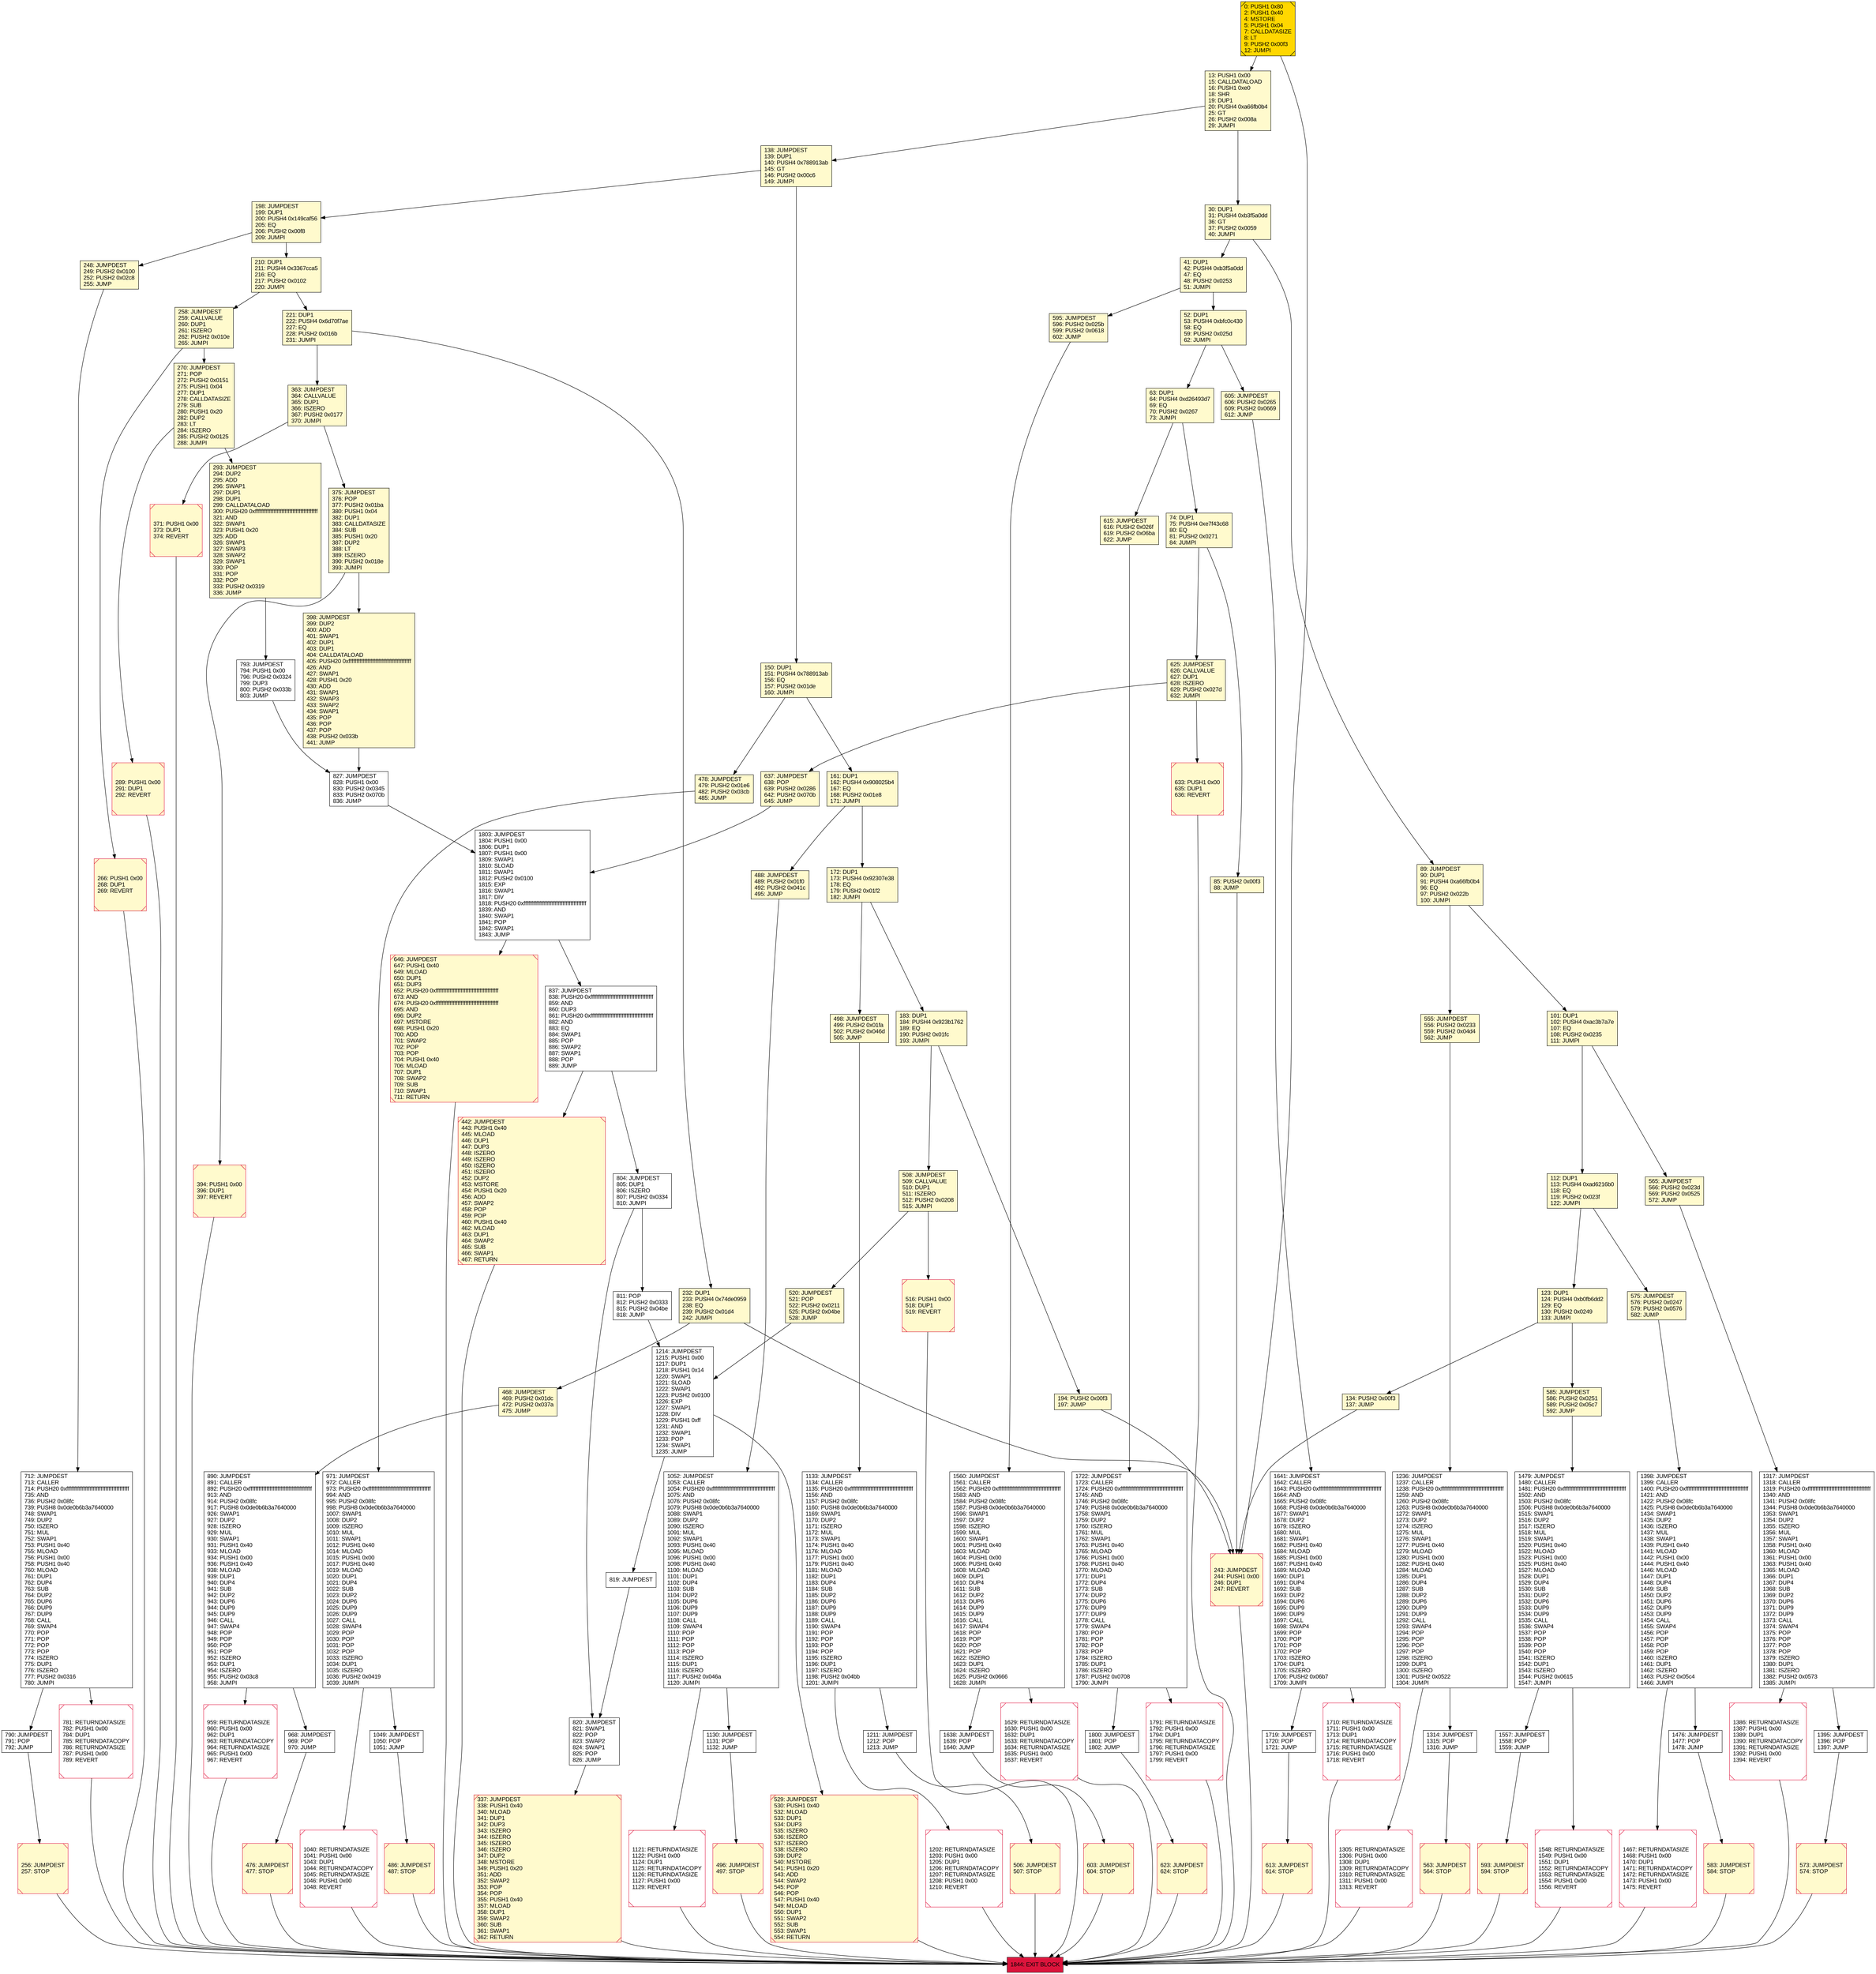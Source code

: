 digraph G {
bgcolor=transparent rankdir=UD;
node [shape=box style=filled color=black fillcolor=white fontname=arial fontcolor=black];
1305 [label="1305: RETURNDATASIZE\l1306: PUSH1 0x00\l1308: DUP1\l1309: RETURNDATACOPY\l1310: RETURNDATASIZE\l1311: PUSH1 0x00\l1313: REVERT\l" shape=Msquare color=crimson ];
712 [label="712: JUMPDEST\l713: CALLER\l714: PUSH20 0xffffffffffffffffffffffffffffffffffffffff\l735: AND\l736: PUSH2 0x08fc\l739: PUSH8 0x0de0b6b3a7640000\l748: SWAP1\l749: DUP2\l750: ISZERO\l751: MUL\l752: SWAP1\l753: PUSH1 0x40\l755: MLOAD\l756: PUSH1 0x00\l758: PUSH1 0x40\l760: MLOAD\l761: DUP1\l762: DUP4\l763: SUB\l764: DUP2\l765: DUP6\l766: DUP9\l767: DUP9\l768: CALL\l769: SWAP4\l770: POP\l771: POP\l772: POP\l773: POP\l774: ISZERO\l775: DUP1\l776: ISZERO\l777: PUSH2 0x0316\l780: JUMPI\l" ];
1314 [label="1314: JUMPDEST\l1315: POP\l1316: JUMP\l" ];
150 [label="150: DUP1\l151: PUSH4 0x788913ab\l156: EQ\l157: PUSH2 0x01de\l160: JUMPI\l" fillcolor=lemonchiffon ];
1040 [label="1040: RETURNDATASIZE\l1041: PUSH1 0x00\l1043: DUP1\l1044: RETURNDATACOPY\l1045: RETURNDATASIZE\l1046: PUSH1 0x00\l1048: REVERT\l" shape=Msquare color=crimson ];
1479 [label="1479: JUMPDEST\l1480: CALLER\l1481: PUSH20 0xffffffffffffffffffffffffffffffffffffffff\l1502: AND\l1503: PUSH2 0x08fc\l1506: PUSH8 0x0de0b6b3a7640000\l1515: SWAP1\l1516: DUP2\l1517: ISZERO\l1518: MUL\l1519: SWAP1\l1520: PUSH1 0x40\l1522: MLOAD\l1523: PUSH1 0x00\l1525: PUSH1 0x40\l1527: MLOAD\l1528: DUP1\l1529: DUP4\l1530: SUB\l1531: DUP2\l1532: DUP6\l1533: DUP9\l1534: DUP9\l1535: CALL\l1536: SWAP4\l1537: POP\l1538: POP\l1539: POP\l1540: POP\l1541: ISZERO\l1542: DUP1\l1543: ISZERO\l1544: PUSH2 0x0615\l1547: JUMPI\l" ];
781 [label="781: RETURNDATASIZE\l782: PUSH1 0x00\l784: DUP1\l785: RETURNDATACOPY\l786: RETURNDATASIZE\l787: PUSH1 0x00\l789: REVERT\l" shape=Msquare color=crimson ];
575 [label="575: JUMPDEST\l576: PUSH2 0x0247\l579: PUSH2 0x0576\l582: JUMP\l" fillcolor=lemonchiffon ];
1548 [label="1548: RETURNDATASIZE\l1549: PUSH1 0x00\l1551: DUP1\l1552: RETURNDATACOPY\l1553: RETURNDATASIZE\l1554: PUSH1 0x00\l1556: REVERT\l" shape=Msquare color=crimson ];
270 [label="270: JUMPDEST\l271: POP\l272: PUSH2 0x0151\l275: PUSH1 0x04\l277: DUP1\l278: CALLDATASIZE\l279: SUB\l280: PUSH1 0x20\l282: DUP2\l283: LT\l284: ISZERO\l285: PUSH2 0x0125\l288: JUMPI\l" fillcolor=lemonchiffon ];
394 [label="394: PUSH1 0x00\l396: DUP1\l397: REVERT\l" fillcolor=lemonchiffon shape=Msquare color=crimson ];
529 [label="529: JUMPDEST\l530: PUSH1 0x40\l532: MLOAD\l533: DUP1\l534: DUP3\l535: ISZERO\l536: ISZERO\l537: ISZERO\l538: ISZERO\l539: DUP2\l540: MSTORE\l541: PUSH1 0x20\l543: ADD\l544: SWAP2\l545: POP\l546: POP\l547: PUSH1 0x40\l549: MLOAD\l550: DUP1\l551: SWAP2\l552: SUB\l553: SWAP1\l554: RETURN\l" fillcolor=lemonchiffon shape=Msquare color=crimson ];
811 [label="811: POP\l812: PUSH2 0x0333\l815: PUSH2 0x04be\l818: JUMP\l" ];
1052 [label="1052: JUMPDEST\l1053: CALLER\l1054: PUSH20 0xffffffffffffffffffffffffffffffffffffffff\l1075: AND\l1076: PUSH2 0x08fc\l1079: PUSH8 0x0de0b6b3a7640000\l1088: SWAP1\l1089: DUP2\l1090: ISZERO\l1091: MUL\l1092: SWAP1\l1093: PUSH1 0x40\l1095: MLOAD\l1096: PUSH1 0x00\l1098: PUSH1 0x40\l1100: MLOAD\l1101: DUP1\l1102: DUP4\l1103: SUB\l1104: DUP2\l1105: DUP6\l1106: DUP9\l1107: DUP9\l1108: CALL\l1109: SWAP4\l1110: POP\l1111: POP\l1112: POP\l1113: POP\l1114: ISZERO\l1115: DUP1\l1116: ISZERO\l1117: PUSH2 0x046a\l1120: JUMPI\l" ];
1800 [label="1800: JUMPDEST\l1801: POP\l1802: JUMP\l" ];
790 [label="790: JUMPDEST\l791: POP\l792: JUMP\l" ];
1557 [label="1557: JUMPDEST\l1558: POP\l1559: JUMP\l" ];
89 [label="89: JUMPDEST\l90: DUP1\l91: PUSH4 0xa66fb0b4\l96: EQ\l97: PUSH2 0x022b\l100: JUMPI\l" fillcolor=lemonchiffon ];
1844 [label="1844: EXIT BLOCK\l" fillcolor=crimson ];
1049 [label="1049: JUMPDEST\l1050: POP\l1051: JUMP\l" ];
1638 [label="1638: JUMPDEST\l1639: POP\l1640: JUMP\l" ];
1629 [label="1629: RETURNDATASIZE\l1630: PUSH1 0x00\l1632: DUP1\l1633: RETURNDATACOPY\l1634: RETURNDATASIZE\l1635: PUSH1 0x00\l1637: REVERT\l" shape=Msquare color=crimson ];
13 [label="13: PUSH1 0x00\l15: CALLDATALOAD\l16: PUSH1 0xe0\l18: SHR\l19: DUP1\l20: PUSH4 0xa66fb0b4\l25: GT\l26: PUSH2 0x008a\l29: JUMPI\l" fillcolor=lemonchiffon ];
793 [label="793: JUMPDEST\l794: PUSH1 0x00\l796: PUSH2 0x0324\l799: DUP3\l800: PUSH2 0x033b\l803: JUMP\l" ];
476 [label="476: JUMPDEST\l477: STOP\l" fillcolor=lemonchiffon shape=Msquare color=crimson ];
30 [label="30: DUP1\l31: PUSH4 0xb3f5a0dd\l36: GT\l37: PUSH2 0x0059\l40: JUMPI\l" fillcolor=lemonchiffon ];
74 [label="74: DUP1\l75: PUSH4 0xe7f43c68\l80: EQ\l81: PUSH2 0x0271\l84: JUMPI\l" fillcolor=lemonchiffon ];
1130 [label="1130: JUMPDEST\l1131: POP\l1132: JUMP\l" ];
1236 [label="1236: JUMPDEST\l1237: CALLER\l1238: PUSH20 0xffffffffffffffffffffffffffffffffffffffff\l1259: AND\l1260: PUSH2 0x08fc\l1263: PUSH8 0x0de0b6b3a7640000\l1272: SWAP1\l1273: DUP2\l1274: ISZERO\l1275: MUL\l1276: SWAP1\l1277: PUSH1 0x40\l1279: MLOAD\l1280: PUSH1 0x00\l1282: PUSH1 0x40\l1284: MLOAD\l1285: DUP1\l1286: DUP4\l1287: SUB\l1288: DUP2\l1289: DUP6\l1290: DUP9\l1291: DUP9\l1292: CALL\l1293: SWAP4\l1294: POP\l1295: POP\l1296: POP\l1297: POP\l1298: ISZERO\l1299: DUP1\l1300: ISZERO\l1301: PUSH2 0x0522\l1304: JUMPI\l" ];
1395 [label="1395: JUMPDEST\l1396: POP\l1397: JUMP\l" ];
615 [label="615: JUMPDEST\l616: PUSH2 0x026f\l619: PUSH2 0x06ba\l622: JUMP\l" fillcolor=lemonchiffon ];
1398 [label="1398: JUMPDEST\l1399: CALLER\l1400: PUSH20 0xffffffffffffffffffffffffffffffffffffffff\l1421: AND\l1422: PUSH2 0x08fc\l1425: PUSH8 0x0de0b6b3a7640000\l1434: SWAP1\l1435: DUP2\l1436: ISZERO\l1437: MUL\l1438: SWAP1\l1439: PUSH1 0x40\l1441: MLOAD\l1442: PUSH1 0x00\l1444: PUSH1 0x40\l1446: MLOAD\l1447: DUP1\l1448: DUP4\l1449: SUB\l1450: DUP2\l1451: DUP6\l1452: DUP9\l1453: DUP9\l1454: CALL\l1455: SWAP4\l1456: POP\l1457: POP\l1458: POP\l1459: POP\l1460: ISZERO\l1461: DUP1\l1462: ISZERO\l1463: PUSH2 0x05c4\l1466: JUMPI\l" ];
1133 [label="1133: JUMPDEST\l1134: CALLER\l1135: PUSH20 0xffffffffffffffffffffffffffffffffffffffff\l1156: AND\l1157: PUSH2 0x08fc\l1160: PUSH8 0x0de0b6b3a7640000\l1169: SWAP1\l1170: DUP2\l1171: ISZERO\l1172: MUL\l1173: SWAP1\l1174: PUSH1 0x40\l1176: MLOAD\l1177: PUSH1 0x00\l1179: PUSH1 0x40\l1181: MLOAD\l1182: DUP1\l1183: DUP4\l1184: SUB\l1185: DUP2\l1186: DUP6\l1187: DUP9\l1188: DUP9\l1189: CALL\l1190: SWAP4\l1191: POP\l1192: POP\l1193: POP\l1194: POP\l1195: ISZERO\l1196: DUP1\l1197: ISZERO\l1198: PUSH2 0x04bb\l1201: JUMPI\l" ];
0 [label="0: PUSH1 0x80\l2: PUSH1 0x40\l4: MSTORE\l5: PUSH1 0x04\l7: CALLDATASIZE\l8: LT\l9: PUSH2 0x00f3\l12: JUMPI\l" fillcolor=lemonchiffon shape=Msquare fillcolor=gold ];
555 [label="555: JUMPDEST\l556: PUSH2 0x0233\l559: PUSH2 0x04d4\l562: JUMP\l" fillcolor=lemonchiffon ];
498 [label="498: JUMPDEST\l499: PUSH2 0x01fa\l502: PUSH2 0x046d\l505: JUMP\l" fillcolor=lemonchiffon ];
496 [label="496: JUMPDEST\l497: STOP\l" fillcolor=lemonchiffon shape=Msquare color=crimson ];
804 [label="804: JUMPDEST\l805: DUP1\l806: ISZERO\l807: PUSH2 0x0334\l810: JUMPI\l" ];
478 [label="478: JUMPDEST\l479: PUSH2 0x01e6\l482: PUSH2 0x03cb\l485: JUMP\l" fillcolor=lemonchiffon ];
112 [label="112: DUP1\l113: PUSH4 0xad6216b0\l118: EQ\l119: PUSH2 0x023f\l122: JUMPI\l" fillcolor=lemonchiffon ];
221 [label="221: DUP1\l222: PUSH4 0x6d70f7ae\l227: EQ\l228: PUSH2 0x016b\l231: JUMPI\l" fillcolor=lemonchiffon ];
337 [label="337: JUMPDEST\l338: PUSH1 0x40\l340: MLOAD\l341: DUP1\l342: DUP3\l343: ISZERO\l344: ISZERO\l345: ISZERO\l346: ISZERO\l347: DUP2\l348: MSTORE\l349: PUSH1 0x20\l351: ADD\l352: SWAP2\l353: POP\l354: POP\l355: PUSH1 0x40\l357: MLOAD\l358: DUP1\l359: SWAP2\l360: SUB\l361: SWAP1\l362: RETURN\l" fillcolor=lemonchiffon shape=Msquare color=crimson ];
506 [label="506: JUMPDEST\l507: STOP\l" fillcolor=lemonchiffon shape=Msquare color=crimson ];
1560 [label="1560: JUMPDEST\l1561: CALLER\l1562: PUSH20 0xffffffffffffffffffffffffffffffffffffffff\l1583: AND\l1584: PUSH2 0x08fc\l1587: PUSH8 0x0de0b6b3a7640000\l1596: SWAP1\l1597: DUP2\l1598: ISZERO\l1599: MUL\l1600: SWAP1\l1601: PUSH1 0x40\l1603: MLOAD\l1604: PUSH1 0x00\l1606: PUSH1 0x40\l1608: MLOAD\l1609: DUP1\l1610: DUP4\l1611: SUB\l1612: DUP2\l1613: DUP6\l1614: DUP9\l1615: DUP9\l1616: CALL\l1617: SWAP4\l1618: POP\l1619: POP\l1620: POP\l1621: POP\l1622: ISZERO\l1623: DUP1\l1624: ISZERO\l1625: PUSH2 0x0666\l1628: JUMPI\l" ];
85 [label="85: PUSH2 0x00f3\l88: JUMP\l" fillcolor=lemonchiffon ];
161 [label="161: DUP1\l162: PUSH4 0x908025b4\l167: EQ\l168: PUSH2 0x01e8\l171: JUMPI\l" fillcolor=lemonchiffon ];
1214 [label="1214: JUMPDEST\l1215: PUSH1 0x00\l1217: DUP1\l1218: PUSH1 0x14\l1220: SWAP1\l1221: SLOAD\l1222: SWAP1\l1223: PUSH2 0x0100\l1226: EXP\l1227: SWAP1\l1228: DIV\l1229: PUSH1 0xff\l1231: AND\l1232: SWAP1\l1233: POP\l1234: SWAP1\l1235: JUMP\l" ];
1386 [label="1386: RETURNDATASIZE\l1387: PUSH1 0x00\l1389: DUP1\l1390: RETURNDATACOPY\l1391: RETURNDATASIZE\l1392: PUSH1 0x00\l1394: REVERT\l" shape=Msquare color=crimson ];
486 [label="486: JUMPDEST\l487: STOP\l" fillcolor=lemonchiffon shape=Msquare color=crimson ];
52 [label="52: DUP1\l53: PUSH4 0xbfc0c430\l58: EQ\l59: PUSH2 0x025d\l62: JUMPI\l" fillcolor=lemonchiffon ];
1121 [label="1121: RETURNDATASIZE\l1122: PUSH1 0x00\l1124: DUP1\l1125: RETURNDATACOPY\l1126: RETURNDATASIZE\l1127: PUSH1 0x00\l1129: REVERT\l" shape=Msquare color=crimson ];
293 [label="293: JUMPDEST\l294: DUP2\l295: ADD\l296: SWAP1\l297: DUP1\l298: DUP1\l299: CALLDATALOAD\l300: PUSH20 0xffffffffffffffffffffffffffffffffffffffff\l321: AND\l322: SWAP1\l323: PUSH1 0x20\l325: ADD\l326: SWAP1\l327: SWAP3\l328: SWAP2\l329: SWAP1\l330: POP\l331: POP\l332: POP\l333: PUSH2 0x0319\l336: JUMP\l" fillcolor=lemonchiffon ];
289 [label="289: PUSH1 0x00\l291: DUP1\l292: REVERT\l" fillcolor=lemonchiffon shape=Msquare color=crimson ];
63 [label="63: DUP1\l64: PUSH4 0xd26493d7\l69: EQ\l70: PUSH2 0x0267\l73: JUMPI\l" fillcolor=lemonchiffon ];
183 [label="183: DUP1\l184: PUSH4 0x923b1762\l189: EQ\l190: PUSH2 0x01fc\l193: JUMPI\l" fillcolor=lemonchiffon ];
442 [label="442: JUMPDEST\l443: PUSH1 0x40\l445: MLOAD\l446: DUP1\l447: DUP3\l448: ISZERO\l449: ISZERO\l450: ISZERO\l451: ISZERO\l452: DUP2\l453: MSTORE\l454: PUSH1 0x20\l456: ADD\l457: SWAP2\l458: POP\l459: POP\l460: PUSH1 0x40\l462: MLOAD\l463: DUP1\l464: SWAP2\l465: SUB\l466: SWAP1\l467: RETURN\l" fillcolor=lemonchiffon shape=Msquare color=crimson ];
595 [label="595: JUMPDEST\l596: PUSH2 0x025b\l599: PUSH2 0x0618\l602: JUMP\l" fillcolor=lemonchiffon ];
508 [label="508: JUMPDEST\l509: CALLVALUE\l510: DUP1\l511: ISZERO\l512: PUSH2 0x0208\l515: JUMPI\l" fillcolor=lemonchiffon ];
1719 [label="1719: JUMPDEST\l1720: POP\l1721: JUMP\l" ];
1722 [label="1722: JUMPDEST\l1723: CALLER\l1724: PUSH20 0xffffffffffffffffffffffffffffffffffffffff\l1745: AND\l1746: PUSH2 0x08fc\l1749: PUSH8 0x0de0b6b3a7640000\l1758: SWAP1\l1759: DUP2\l1760: ISZERO\l1761: MUL\l1762: SWAP1\l1763: PUSH1 0x40\l1765: MLOAD\l1766: PUSH1 0x00\l1768: PUSH1 0x40\l1770: MLOAD\l1771: DUP1\l1772: DUP4\l1773: SUB\l1774: DUP2\l1775: DUP6\l1776: DUP9\l1777: DUP9\l1778: CALL\l1779: SWAP4\l1780: POP\l1781: POP\l1782: POP\l1783: POP\l1784: ISZERO\l1785: DUP1\l1786: ISZERO\l1787: PUSH2 0x0708\l1790: JUMPI\l" ];
837 [label="837: JUMPDEST\l838: PUSH20 0xffffffffffffffffffffffffffffffffffffffff\l859: AND\l860: DUP3\l861: PUSH20 0xffffffffffffffffffffffffffffffffffffffff\l882: AND\l883: EQ\l884: SWAP1\l885: POP\l886: SWAP2\l887: SWAP1\l888: POP\l889: JUMP\l" ];
256 [label="256: JUMPDEST\l257: STOP\l" fillcolor=lemonchiffon shape=Msquare color=crimson ];
232 [label="232: DUP1\l233: PUSH4 0x74de0959\l238: EQ\l239: PUSH2 0x01d4\l242: JUMPI\l" fillcolor=lemonchiffon ];
198 [label="198: JUMPDEST\l199: DUP1\l200: PUSH4 0x149caf56\l205: EQ\l206: PUSH2 0x00f8\l209: JUMPI\l" fillcolor=lemonchiffon ];
585 [label="585: JUMPDEST\l586: PUSH2 0x0251\l589: PUSH2 0x05c7\l592: JUMP\l" fillcolor=lemonchiffon ];
210 [label="210: DUP1\l211: PUSH4 0x3367cca5\l216: EQ\l217: PUSH2 0x0102\l220: JUMPI\l" fillcolor=lemonchiffon ];
1211 [label="1211: JUMPDEST\l1212: POP\l1213: JUMP\l" ];
1803 [label="1803: JUMPDEST\l1804: PUSH1 0x00\l1806: DUP1\l1807: PUSH1 0x00\l1809: SWAP1\l1810: SLOAD\l1811: SWAP1\l1812: PUSH2 0x0100\l1815: EXP\l1816: SWAP1\l1817: DIV\l1818: PUSH20 0xffffffffffffffffffffffffffffffffffffffff\l1839: AND\l1840: SWAP1\l1841: POP\l1842: SWAP1\l1843: JUMP\l" ];
820 [label="820: JUMPDEST\l821: SWAP1\l822: POP\l823: SWAP2\l824: SWAP1\l825: POP\l826: JUMP\l" ];
1467 [label="1467: RETURNDATASIZE\l1468: PUSH1 0x00\l1470: DUP1\l1471: RETURNDATACOPY\l1472: RETURNDATASIZE\l1473: PUSH1 0x00\l1475: REVERT\l" shape=Msquare color=crimson ];
134 [label="134: PUSH2 0x00f3\l137: JUMP\l" fillcolor=lemonchiffon ];
959 [label="959: RETURNDATASIZE\l960: PUSH1 0x00\l962: DUP1\l963: RETURNDATACOPY\l964: RETURNDATASIZE\l965: PUSH1 0x00\l967: REVERT\l" shape=Msquare color=crimson ];
516 [label="516: PUSH1 0x00\l518: DUP1\l519: REVERT\l" fillcolor=lemonchiffon shape=Msquare color=crimson ];
258 [label="258: JUMPDEST\l259: CALLVALUE\l260: DUP1\l261: ISZERO\l262: PUSH2 0x010e\l265: JUMPI\l" fillcolor=lemonchiffon ];
563 [label="563: JUMPDEST\l564: STOP\l" fillcolor=lemonchiffon shape=Msquare color=crimson ];
573 [label="573: JUMPDEST\l574: STOP\l" fillcolor=lemonchiffon shape=Msquare color=crimson ];
1202 [label="1202: RETURNDATASIZE\l1203: PUSH1 0x00\l1205: DUP1\l1206: RETURNDATACOPY\l1207: RETURNDATASIZE\l1208: PUSH1 0x00\l1210: REVERT\l" shape=Msquare color=crimson ];
565 [label="565: JUMPDEST\l566: PUSH2 0x023d\l569: PUSH2 0x0525\l572: JUMP\l" fillcolor=lemonchiffon ];
266 [label="266: PUSH1 0x00\l268: DUP1\l269: REVERT\l" fillcolor=lemonchiffon shape=Msquare color=crimson ];
138 [label="138: JUMPDEST\l139: DUP1\l140: PUSH4 0x788913ab\l145: GT\l146: PUSH2 0x00c6\l149: JUMPI\l" fillcolor=lemonchiffon ];
890 [label="890: JUMPDEST\l891: CALLER\l892: PUSH20 0xffffffffffffffffffffffffffffffffffffffff\l913: AND\l914: PUSH2 0x08fc\l917: PUSH8 0x0de0b6b3a7640000\l926: SWAP1\l927: DUP2\l928: ISZERO\l929: MUL\l930: SWAP1\l931: PUSH1 0x40\l933: MLOAD\l934: PUSH1 0x00\l936: PUSH1 0x40\l938: MLOAD\l939: DUP1\l940: DUP4\l941: SUB\l942: DUP2\l943: DUP6\l944: DUP9\l945: DUP9\l946: CALL\l947: SWAP4\l948: POP\l949: POP\l950: POP\l951: POP\l952: ISZERO\l953: DUP1\l954: ISZERO\l955: PUSH2 0x03c8\l958: JUMPI\l" ];
520 [label="520: JUMPDEST\l521: POP\l522: PUSH2 0x0211\l525: PUSH2 0x04be\l528: JUMP\l" fillcolor=lemonchiffon ];
398 [label="398: JUMPDEST\l399: DUP2\l400: ADD\l401: SWAP1\l402: DUP1\l403: DUP1\l404: CALLDATALOAD\l405: PUSH20 0xffffffffffffffffffffffffffffffffffffffff\l426: AND\l427: SWAP1\l428: PUSH1 0x20\l430: ADD\l431: SWAP1\l432: SWAP3\l433: SWAP2\l434: SWAP1\l435: POP\l436: POP\l437: POP\l438: PUSH2 0x033b\l441: JUMP\l" fillcolor=lemonchiffon ];
1710 [label="1710: RETURNDATASIZE\l1711: PUSH1 0x00\l1713: DUP1\l1714: RETURNDATACOPY\l1715: RETURNDATASIZE\l1716: PUSH1 0x00\l1718: REVERT\l" shape=Msquare color=crimson ];
375 [label="375: JUMPDEST\l376: POP\l377: PUSH2 0x01ba\l380: PUSH1 0x04\l382: DUP1\l383: CALLDATASIZE\l384: SUB\l385: PUSH1 0x20\l387: DUP2\l388: LT\l389: ISZERO\l390: PUSH2 0x018e\l393: JUMPI\l" fillcolor=lemonchiffon ];
248 [label="248: JUMPDEST\l249: PUSH2 0x0100\l252: PUSH2 0x02c8\l255: JUMP\l" fillcolor=lemonchiffon ];
488 [label="488: JUMPDEST\l489: PUSH2 0x01f0\l492: PUSH2 0x041c\l495: JUMP\l" fillcolor=lemonchiffon ];
593 [label="593: JUMPDEST\l594: STOP\l" fillcolor=lemonchiffon shape=Msquare color=crimson ];
637 [label="637: JUMPDEST\l638: POP\l639: PUSH2 0x0286\l642: PUSH2 0x070b\l645: JUMP\l" fillcolor=lemonchiffon ];
101 [label="101: DUP1\l102: PUSH4 0xac3b7a7e\l107: EQ\l108: PUSH2 0x0235\l111: JUMPI\l" fillcolor=lemonchiffon ];
468 [label="468: JUMPDEST\l469: PUSH2 0x01dc\l472: PUSH2 0x037a\l475: JUMP\l" fillcolor=lemonchiffon ];
625 [label="625: JUMPDEST\l626: CALLVALUE\l627: DUP1\l628: ISZERO\l629: PUSH2 0x027d\l632: JUMPI\l" fillcolor=lemonchiffon ];
605 [label="605: JUMPDEST\l606: PUSH2 0x0265\l609: PUSH2 0x0669\l612: JUMP\l" fillcolor=lemonchiffon ];
603 [label="603: JUMPDEST\l604: STOP\l" fillcolor=lemonchiffon shape=Msquare color=crimson ];
371 [label="371: PUSH1 0x00\l373: DUP1\l374: REVERT\l" fillcolor=lemonchiffon shape=Msquare color=crimson ];
583 [label="583: JUMPDEST\l584: STOP\l" fillcolor=lemonchiffon shape=Msquare color=crimson ];
646 [label="646: JUMPDEST\l647: PUSH1 0x40\l649: MLOAD\l650: DUP1\l651: DUP3\l652: PUSH20 0xffffffffffffffffffffffffffffffffffffffff\l673: AND\l674: PUSH20 0xffffffffffffffffffffffffffffffffffffffff\l695: AND\l696: DUP2\l697: MSTORE\l698: PUSH1 0x20\l700: ADD\l701: SWAP2\l702: POP\l703: POP\l704: PUSH1 0x40\l706: MLOAD\l707: DUP1\l708: SWAP2\l709: SUB\l710: SWAP1\l711: RETURN\l" fillcolor=lemonchiffon shape=Msquare color=crimson ];
41 [label="41: DUP1\l42: PUSH4 0xb3f5a0dd\l47: EQ\l48: PUSH2 0x0253\l51: JUMPI\l" fillcolor=lemonchiffon ];
123 [label="123: DUP1\l124: PUSH4 0xb0fb6dd2\l129: EQ\l130: PUSH2 0x0249\l133: JUMPI\l" fillcolor=lemonchiffon ];
363 [label="363: JUMPDEST\l364: CALLVALUE\l365: DUP1\l366: ISZERO\l367: PUSH2 0x0177\l370: JUMPI\l" fillcolor=lemonchiffon ];
633 [label="633: PUSH1 0x00\l635: DUP1\l636: REVERT\l" fillcolor=lemonchiffon shape=Msquare color=crimson ];
1317 [label="1317: JUMPDEST\l1318: CALLER\l1319: PUSH20 0xffffffffffffffffffffffffffffffffffffffff\l1340: AND\l1341: PUSH2 0x08fc\l1344: PUSH8 0x0de0b6b3a7640000\l1353: SWAP1\l1354: DUP2\l1355: ISZERO\l1356: MUL\l1357: SWAP1\l1358: PUSH1 0x40\l1360: MLOAD\l1361: PUSH1 0x00\l1363: PUSH1 0x40\l1365: MLOAD\l1366: DUP1\l1367: DUP4\l1368: SUB\l1369: DUP2\l1370: DUP6\l1371: DUP9\l1372: DUP9\l1373: CALL\l1374: SWAP4\l1375: POP\l1376: POP\l1377: POP\l1378: POP\l1379: ISZERO\l1380: DUP1\l1381: ISZERO\l1382: PUSH2 0x0573\l1385: JUMPI\l" ];
827 [label="827: JUMPDEST\l828: PUSH1 0x00\l830: PUSH2 0x0345\l833: PUSH2 0x070b\l836: JUMP\l" ];
1476 [label="1476: JUMPDEST\l1477: POP\l1478: JUMP\l" ];
1791 [label="1791: RETURNDATASIZE\l1792: PUSH1 0x00\l1794: DUP1\l1795: RETURNDATACOPY\l1796: RETURNDATASIZE\l1797: PUSH1 0x00\l1799: REVERT\l" shape=Msquare color=crimson ];
194 [label="194: PUSH2 0x00f3\l197: JUMP\l" fillcolor=lemonchiffon ];
968 [label="968: JUMPDEST\l969: POP\l970: JUMP\l" ];
613 [label="613: JUMPDEST\l614: STOP\l" fillcolor=lemonchiffon shape=Msquare color=crimson ];
172 [label="172: DUP1\l173: PUSH4 0x92307e38\l178: EQ\l179: PUSH2 0x01f2\l182: JUMPI\l" fillcolor=lemonchiffon ];
971 [label="971: JUMPDEST\l972: CALLER\l973: PUSH20 0xffffffffffffffffffffffffffffffffffffffff\l994: AND\l995: PUSH2 0x08fc\l998: PUSH8 0x0de0b6b3a7640000\l1007: SWAP1\l1008: DUP2\l1009: ISZERO\l1010: MUL\l1011: SWAP1\l1012: PUSH1 0x40\l1014: MLOAD\l1015: PUSH1 0x00\l1017: PUSH1 0x40\l1019: MLOAD\l1020: DUP1\l1021: DUP4\l1022: SUB\l1023: DUP2\l1024: DUP6\l1025: DUP9\l1026: DUP9\l1027: CALL\l1028: SWAP4\l1029: POP\l1030: POP\l1031: POP\l1032: POP\l1033: ISZERO\l1034: DUP1\l1035: ISZERO\l1036: PUSH2 0x0419\l1039: JUMPI\l" ];
243 [label="243: JUMPDEST\l244: PUSH1 0x00\l246: DUP1\l247: REVERT\l" fillcolor=lemonchiffon shape=Msquare color=crimson ];
1641 [label="1641: JUMPDEST\l1642: CALLER\l1643: PUSH20 0xffffffffffffffffffffffffffffffffffffffff\l1664: AND\l1665: PUSH2 0x08fc\l1668: PUSH8 0x0de0b6b3a7640000\l1677: SWAP1\l1678: DUP2\l1679: ISZERO\l1680: MUL\l1681: SWAP1\l1682: PUSH1 0x40\l1684: MLOAD\l1685: PUSH1 0x00\l1687: PUSH1 0x40\l1689: MLOAD\l1690: DUP1\l1691: DUP4\l1692: SUB\l1693: DUP2\l1694: DUP6\l1695: DUP9\l1696: DUP9\l1697: CALL\l1698: SWAP4\l1699: POP\l1700: POP\l1701: POP\l1702: POP\l1703: ISZERO\l1704: DUP1\l1705: ISZERO\l1706: PUSH2 0x06b7\l1709: JUMPI\l" ];
623 [label="623: JUMPDEST\l624: STOP\l" fillcolor=lemonchiffon shape=Msquare color=crimson ];
819 [label="819: JUMPDEST\l" ];
198 -> 210;
498 -> 1133;
1479 -> 1548;
183 -> 508;
363 -> 371;
375 -> 398;
625 -> 637;
258 -> 266;
13 -> 30;
1803 -> 837;
194 -> 243;
712 -> 781;
890 -> 959;
625 -> 633;
837 -> 442;
529 -> 1844;
394 -> 1844;
1479 -> 1557;
781 -> 1844;
1548 -> 1844;
0 -> 13;
1130 -> 496;
1560 -> 1629;
508 -> 516;
1560 -> 1638;
1476 -> 583;
555 -> 1236;
712 -> 790;
138 -> 198;
1305 -> 1844;
293 -> 793;
605 -> 1641;
210 -> 258;
74 -> 85;
508 -> 520;
1040 -> 1844;
123 -> 585;
1641 -> 1710;
1386 -> 1844;
486 -> 1844;
575 -> 1398;
804 -> 811;
1803 -> 646;
1049 -> 486;
1121 -> 1844;
496 -> 1844;
1236 -> 1305;
1052 -> 1121;
89 -> 555;
134 -> 243;
398 -> 827;
1236 -> 1314;
198 -> 248;
337 -> 1844;
506 -> 1844;
637 -> 1803;
811 -> 1214;
1214 -> 529;
41 -> 595;
232 -> 468;
270 -> 293;
890 -> 968;
819 -> 820;
1719 -> 613;
232 -> 243;
1052 -> 1130;
183 -> 194;
363 -> 375;
1641 -> 1719;
101 -> 565;
150 -> 478;
1629 -> 1844;
565 -> 1317;
1722 -> 1791;
172 -> 183;
468 -> 890;
150 -> 161;
123 -> 134;
476 -> 1844;
30 -> 89;
112 -> 575;
827 -> 1803;
1710 -> 1844;
74 -> 625;
161 -> 172;
85 -> 243;
258 -> 270;
585 -> 1479;
1317 -> 1395;
1638 -> 603;
1214 -> 819;
478 -> 971;
959 -> 1844;
172 -> 498;
516 -> 1844;
563 -> 1844;
1467 -> 1844;
375 -> 394;
0 -> 243;
573 -> 1844;
1202 -> 1844;
30 -> 41;
266 -> 1844;
41 -> 52;
256 -> 1844;
270 -> 289;
1314 -> 563;
138 -> 150;
790 -> 256;
793 -> 827;
968 -> 476;
101 -> 112;
1317 -> 1386;
112 -> 123;
442 -> 1844;
221 -> 363;
161 -> 488;
289 -> 1844;
52 -> 605;
1398 -> 1476;
1722 -> 1800;
243 -> 1844;
248 -> 712;
520 -> 1214;
613 -> 1844;
615 -> 1722;
1133 -> 1202;
971 -> 1049;
63 -> 74;
623 -> 1844;
1791 -> 1844;
1800 -> 623;
63 -> 615;
646 -> 1844;
595 -> 1560;
371 -> 1844;
583 -> 1844;
13 -> 138;
488 -> 1052;
633 -> 1844;
210 -> 221;
593 -> 1844;
820 -> 337;
1211 -> 506;
89 -> 101;
837 -> 804;
52 -> 63;
1557 -> 593;
603 -> 1844;
804 -> 820;
1133 -> 1211;
1395 -> 573;
221 -> 232;
971 -> 1040;
1398 -> 1467;
}